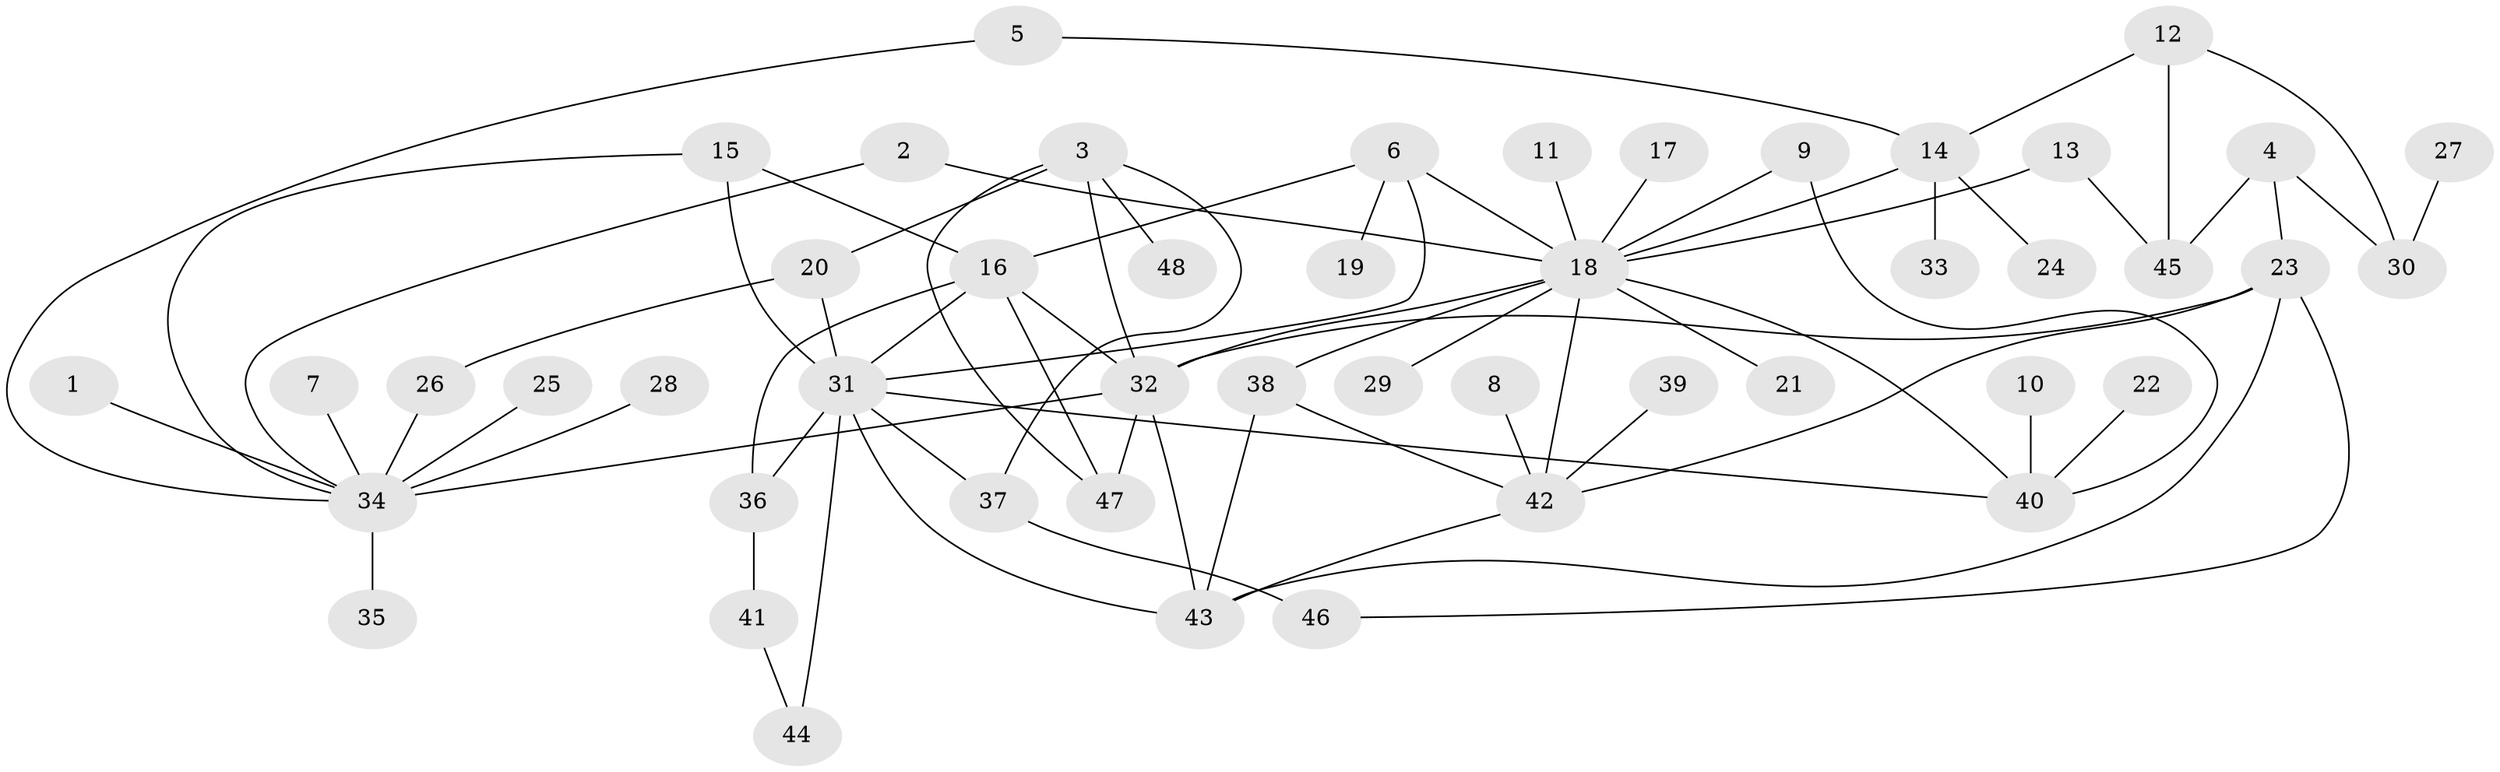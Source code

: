 // original degree distribution, {13: 0.010416666666666666, 7: 0.020833333333333332, 1: 0.4791666666666667, 17: 0.010416666666666666, 4: 0.09375, 6: 0.020833333333333332, 8: 0.020833333333333332, 2: 0.19791666666666666, 3: 0.07291666666666667, 5: 0.0625, 9: 0.010416666666666666}
// Generated by graph-tools (version 1.1) at 2025/01/03/09/25 03:01:48]
// undirected, 48 vertices, 72 edges
graph export_dot {
graph [start="1"]
  node [color=gray90,style=filled];
  1;
  2;
  3;
  4;
  5;
  6;
  7;
  8;
  9;
  10;
  11;
  12;
  13;
  14;
  15;
  16;
  17;
  18;
  19;
  20;
  21;
  22;
  23;
  24;
  25;
  26;
  27;
  28;
  29;
  30;
  31;
  32;
  33;
  34;
  35;
  36;
  37;
  38;
  39;
  40;
  41;
  42;
  43;
  44;
  45;
  46;
  47;
  48;
  1 -- 34 [weight=1.0];
  2 -- 18 [weight=1.0];
  2 -- 34 [weight=1.0];
  3 -- 20 [weight=1.0];
  3 -- 32 [weight=1.0];
  3 -- 37 [weight=1.0];
  3 -- 47 [weight=1.0];
  3 -- 48 [weight=1.0];
  4 -- 23 [weight=1.0];
  4 -- 30 [weight=1.0];
  4 -- 45 [weight=1.0];
  5 -- 14 [weight=1.0];
  5 -- 34 [weight=1.0];
  6 -- 16 [weight=1.0];
  6 -- 18 [weight=1.0];
  6 -- 19 [weight=1.0];
  6 -- 31 [weight=1.0];
  7 -- 34 [weight=1.0];
  8 -- 42 [weight=1.0];
  9 -- 18 [weight=1.0];
  9 -- 40 [weight=1.0];
  10 -- 40 [weight=1.0];
  11 -- 18 [weight=1.0];
  12 -- 14 [weight=1.0];
  12 -- 30 [weight=1.0];
  12 -- 45 [weight=1.0];
  13 -- 18 [weight=1.0];
  13 -- 45 [weight=1.0];
  14 -- 18 [weight=1.0];
  14 -- 24 [weight=1.0];
  14 -- 33 [weight=1.0];
  15 -- 16 [weight=1.0];
  15 -- 31 [weight=1.0];
  15 -- 34 [weight=1.0];
  16 -- 31 [weight=1.0];
  16 -- 32 [weight=1.0];
  16 -- 36 [weight=1.0];
  16 -- 47 [weight=1.0];
  17 -- 18 [weight=1.0];
  18 -- 21 [weight=1.0];
  18 -- 29 [weight=1.0];
  18 -- 32 [weight=1.0];
  18 -- 38 [weight=1.0];
  18 -- 40 [weight=1.0];
  18 -- 42 [weight=1.0];
  20 -- 26 [weight=1.0];
  20 -- 31 [weight=1.0];
  22 -- 40 [weight=1.0];
  23 -- 32 [weight=1.0];
  23 -- 42 [weight=1.0];
  23 -- 43 [weight=1.0];
  23 -- 46 [weight=1.0];
  25 -- 34 [weight=1.0];
  26 -- 34 [weight=1.0];
  27 -- 30 [weight=1.0];
  28 -- 34 [weight=1.0];
  31 -- 36 [weight=2.0];
  31 -- 37 [weight=1.0];
  31 -- 40 [weight=1.0];
  31 -- 43 [weight=1.0];
  31 -- 44 [weight=1.0];
  32 -- 34 [weight=2.0];
  32 -- 43 [weight=2.0];
  32 -- 47 [weight=1.0];
  34 -- 35 [weight=1.0];
  36 -- 41 [weight=1.0];
  37 -- 46 [weight=2.0];
  38 -- 42 [weight=1.0];
  38 -- 43 [weight=1.0];
  39 -- 42 [weight=1.0];
  41 -- 44 [weight=1.0];
  42 -- 43 [weight=1.0];
}
